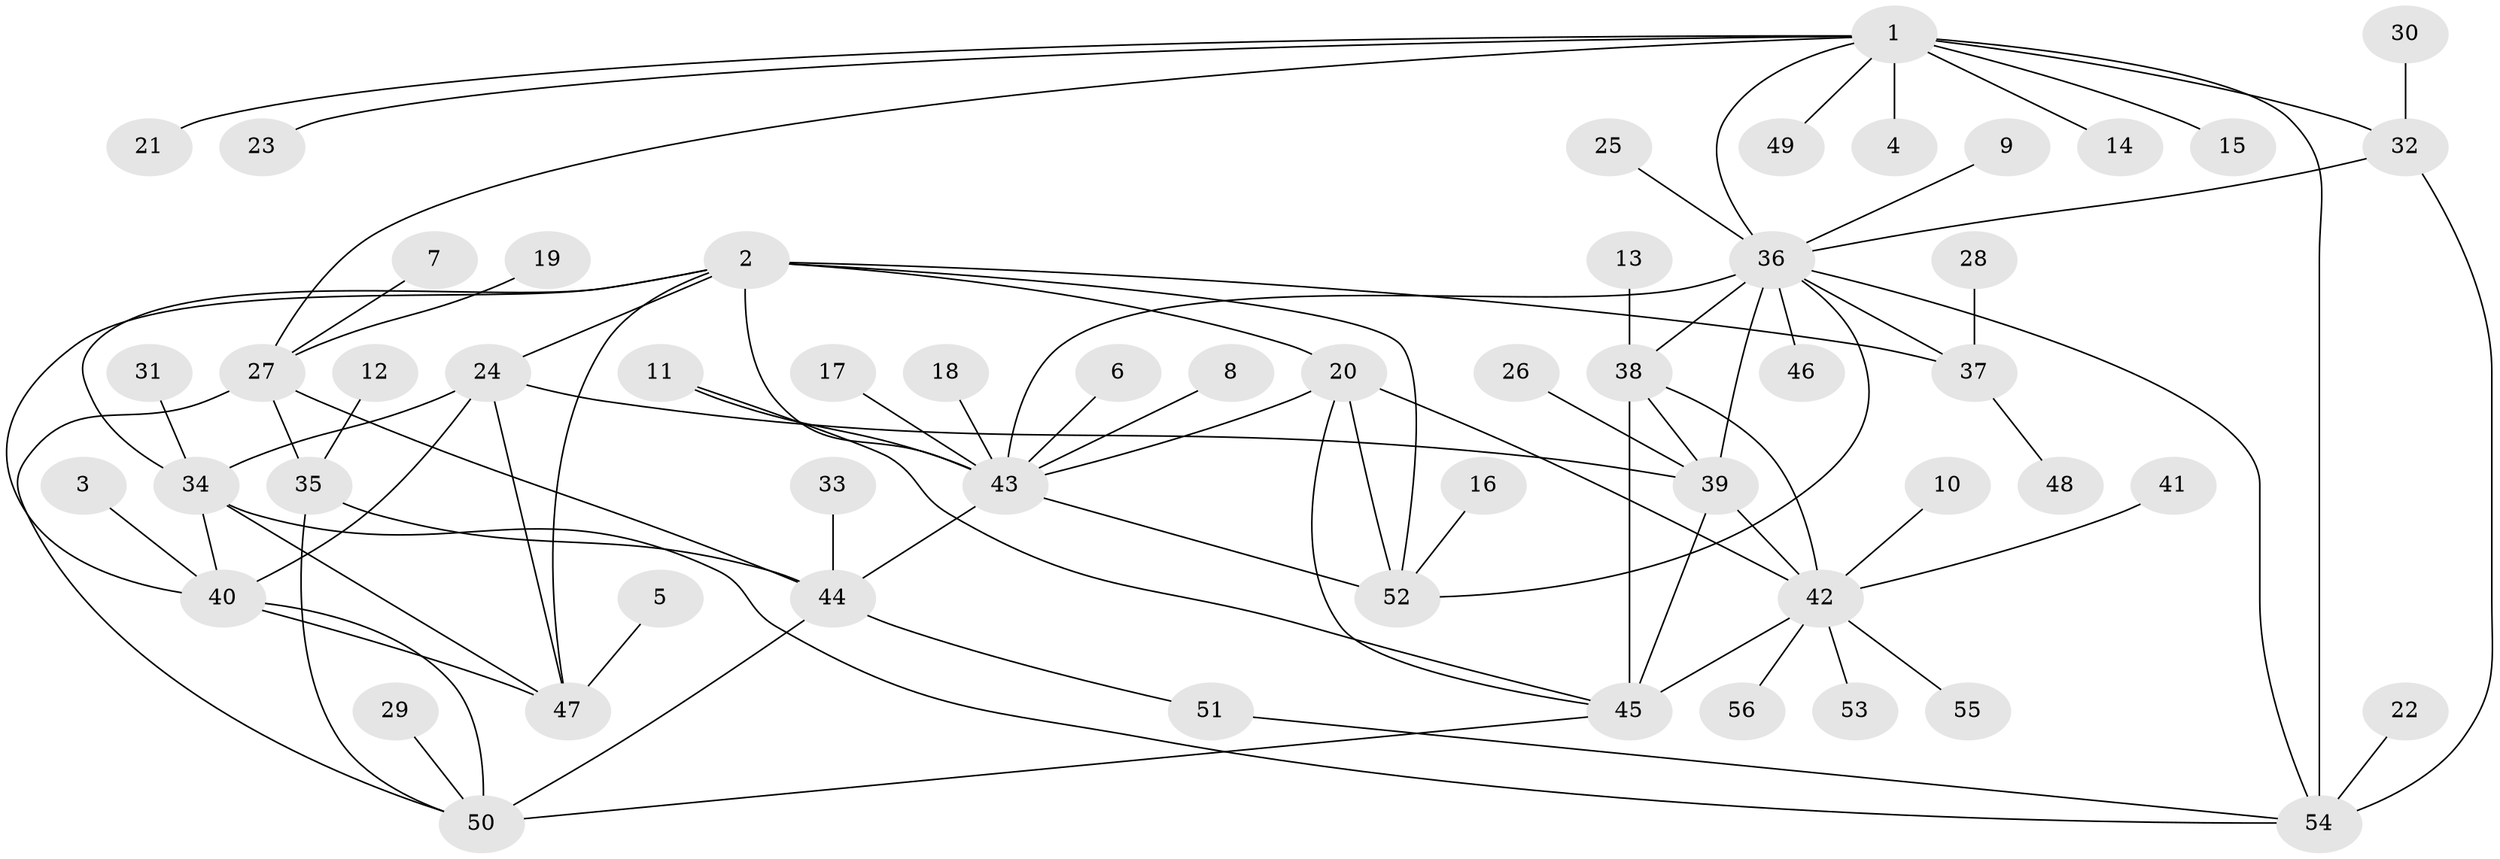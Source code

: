 // original degree distribution, {7: 0.06306306306306306, 8: 0.036036036036036036, 9: 0.036036036036036036, 13: 0.009009009009009009, 6: 0.04504504504504504, 4: 0.009009009009009009, 14: 0.009009009009009009, 11: 0.009009009009009009, 5: 0.018018018018018018, 3: 0.036036036036036036, 1: 0.5855855855855856, 2: 0.14414414414414414}
// Generated by graph-tools (version 1.1) at 2025/26/03/09/25 03:26:46]
// undirected, 56 vertices, 85 edges
graph export_dot {
graph [start="1"]
  node [color=gray90,style=filled];
  1;
  2;
  3;
  4;
  5;
  6;
  7;
  8;
  9;
  10;
  11;
  12;
  13;
  14;
  15;
  16;
  17;
  18;
  19;
  20;
  21;
  22;
  23;
  24;
  25;
  26;
  27;
  28;
  29;
  30;
  31;
  32;
  33;
  34;
  35;
  36;
  37;
  38;
  39;
  40;
  41;
  42;
  43;
  44;
  45;
  46;
  47;
  48;
  49;
  50;
  51;
  52;
  53;
  54;
  55;
  56;
  1 -- 4 [weight=1.0];
  1 -- 14 [weight=1.0];
  1 -- 15 [weight=1.0];
  1 -- 21 [weight=1.0];
  1 -- 23 [weight=1.0];
  1 -- 27 [weight=1.0];
  1 -- 32 [weight=2.0];
  1 -- 36 [weight=2.0];
  1 -- 49 [weight=1.0];
  1 -- 54 [weight=2.0];
  2 -- 20 [weight=2.0];
  2 -- 24 [weight=1.0];
  2 -- 34 [weight=1.0];
  2 -- 37 [weight=1.0];
  2 -- 40 [weight=1.0];
  2 -- 43 [weight=2.0];
  2 -- 47 [weight=1.0];
  2 -- 52 [weight=2.0];
  3 -- 40 [weight=1.0];
  5 -- 47 [weight=1.0];
  6 -- 43 [weight=1.0];
  7 -- 27 [weight=1.0];
  8 -- 43 [weight=1.0];
  9 -- 36 [weight=1.0];
  10 -- 42 [weight=1.0];
  11 -- 43 [weight=1.0];
  11 -- 45 [weight=1.0];
  12 -- 35 [weight=1.0];
  13 -- 38 [weight=1.0];
  16 -- 52 [weight=1.0];
  17 -- 43 [weight=1.0];
  18 -- 43 [weight=1.0];
  19 -- 27 [weight=1.0];
  20 -- 42 [weight=1.0];
  20 -- 43 [weight=1.0];
  20 -- 45 [weight=1.0];
  20 -- 52 [weight=1.0];
  22 -- 54 [weight=1.0];
  24 -- 34 [weight=1.0];
  24 -- 39 [weight=1.0];
  24 -- 40 [weight=1.0];
  24 -- 47 [weight=1.0];
  25 -- 36 [weight=1.0];
  26 -- 39 [weight=1.0];
  27 -- 35 [weight=1.0];
  27 -- 44 [weight=2.0];
  27 -- 50 [weight=1.0];
  28 -- 37 [weight=1.0];
  29 -- 50 [weight=1.0];
  30 -- 32 [weight=1.0];
  31 -- 34 [weight=1.0];
  32 -- 36 [weight=1.0];
  32 -- 54 [weight=1.0];
  33 -- 44 [weight=1.0];
  34 -- 40 [weight=1.0];
  34 -- 47 [weight=1.0];
  34 -- 54 [weight=1.0];
  35 -- 44 [weight=2.0];
  35 -- 50 [weight=1.0];
  36 -- 37 [weight=1.0];
  36 -- 38 [weight=1.0];
  36 -- 39 [weight=1.0];
  36 -- 43 [weight=1.0];
  36 -- 46 [weight=1.0];
  36 -- 52 [weight=1.0];
  36 -- 54 [weight=1.0];
  37 -- 48 [weight=1.0];
  38 -- 39 [weight=1.0];
  38 -- 42 [weight=1.0];
  38 -- 45 [weight=2.0];
  39 -- 42 [weight=1.0];
  39 -- 45 [weight=2.0];
  40 -- 47 [weight=1.0];
  40 -- 50 [weight=2.0];
  41 -- 42 [weight=1.0];
  42 -- 45 [weight=2.0];
  42 -- 53 [weight=1.0];
  42 -- 55 [weight=1.0];
  42 -- 56 [weight=1.0];
  43 -- 44 [weight=2.0];
  43 -- 52 [weight=1.0];
  44 -- 50 [weight=2.0];
  44 -- 51 [weight=1.0];
  45 -- 50 [weight=1.0];
  51 -- 54 [weight=1.0];
}
